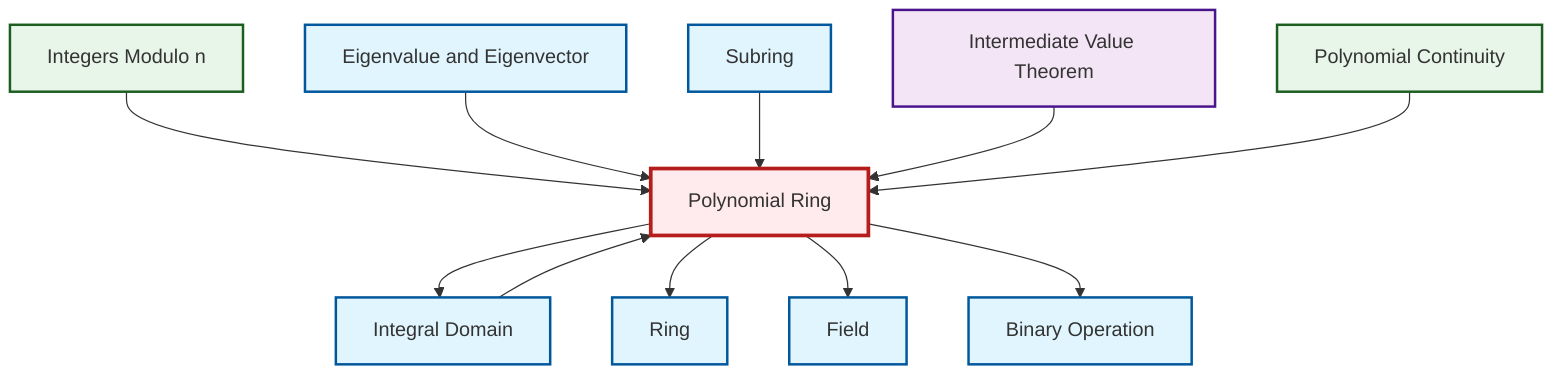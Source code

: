 graph TD
    classDef definition fill:#e1f5fe,stroke:#01579b,stroke-width:2px
    classDef theorem fill:#f3e5f5,stroke:#4a148c,stroke-width:2px
    classDef axiom fill:#fff3e0,stroke:#e65100,stroke-width:2px
    classDef example fill:#e8f5e9,stroke:#1b5e20,stroke-width:2px
    classDef current fill:#ffebee,stroke:#b71c1c,stroke-width:3px
    def-field["Field"]:::definition
    def-eigenvalue-eigenvector["Eigenvalue and Eigenvector"]:::definition
    thm-intermediate-value["Intermediate Value Theorem"]:::theorem
    def-binary-operation["Binary Operation"]:::definition
    def-subring["Subring"]:::definition
    def-polynomial-ring["Polynomial Ring"]:::definition
    def-integral-domain["Integral Domain"]:::definition
    ex-quotient-integers-mod-n["Integers Modulo n"]:::example
    def-ring["Ring"]:::definition
    ex-polynomial-continuity["Polynomial Continuity"]:::example
    ex-quotient-integers-mod-n --> def-polynomial-ring
    def-integral-domain --> def-polynomial-ring
    def-polynomial-ring --> def-integral-domain
    def-polynomial-ring --> def-ring
    def-eigenvalue-eigenvector --> def-polynomial-ring
    def-polynomial-ring --> def-field
    def-subring --> def-polynomial-ring
    def-polynomial-ring --> def-binary-operation
    thm-intermediate-value --> def-polynomial-ring
    ex-polynomial-continuity --> def-polynomial-ring
    class def-polynomial-ring current